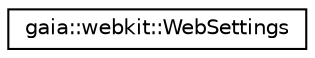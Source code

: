 digraph G
{
  edge [fontname="Helvetica",fontsize="10",labelfontname="Helvetica",labelfontsize="10"];
  node [fontname="Helvetica",fontsize="10",shape=record];
  rankdir=LR;
  Node1 [label="gaia::webkit::WebSettings",height=0.2,width=0.4,color="black", fillcolor="white", style="filled",URL="$d8/dac/classgaia_1_1webkit_1_1_web_settings.html",tooltip="Manages settings state for a WebView."];
}
